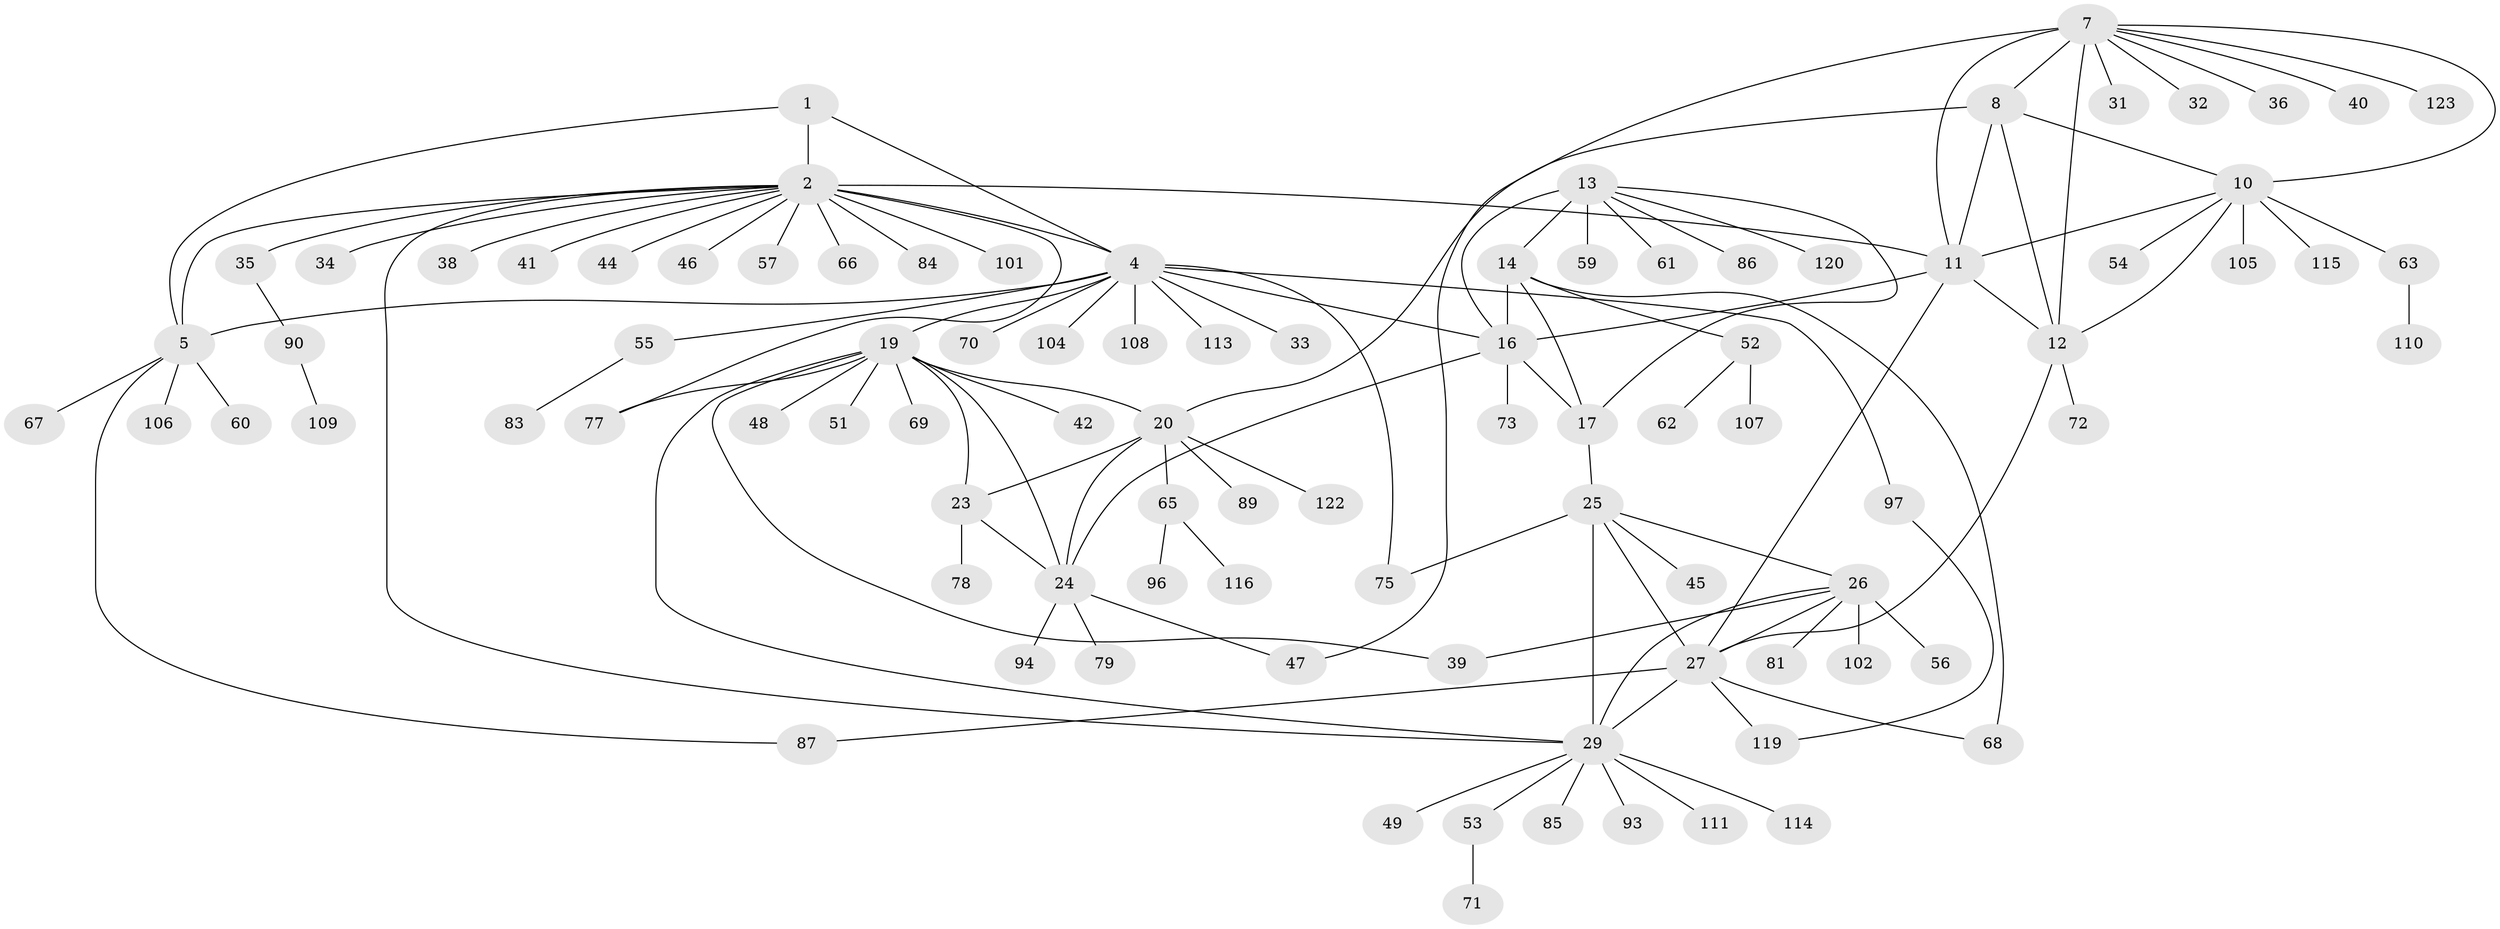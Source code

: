 // Generated by graph-tools (version 1.1) at 2025/52/02/27/25 19:52:16]
// undirected, 93 vertices, 124 edges
graph export_dot {
graph [start="1"]
  node [color=gray90,style=filled];
  1;
  2 [super="+3"];
  4 [super="+6"];
  5 [super="+50"];
  7 [super="+9"];
  8;
  10 [super="+37"];
  11 [super="+117"];
  12 [super="+92"];
  13 [super="+76"];
  14 [super="+15"];
  16 [super="+18"];
  17 [super="+80"];
  19 [super="+21"];
  20 [super="+22"];
  23 [super="+64"];
  24 [super="+95"];
  25 [super="+28"];
  26 [super="+43"];
  27 [super="+100"];
  29 [super="+30"];
  31;
  32;
  33;
  34;
  35;
  36;
  38;
  39;
  40;
  41;
  42;
  44;
  45;
  46;
  47;
  48;
  49;
  51 [super="+91"];
  52 [super="+88"];
  53 [super="+58"];
  54;
  55;
  56;
  57;
  59;
  60;
  61;
  62 [super="+74"];
  63 [super="+121"];
  65 [super="+118"];
  66;
  67 [super="+103"];
  68 [super="+82"];
  69;
  70;
  71;
  72;
  73;
  75;
  77;
  78 [super="+112"];
  79;
  81 [super="+99"];
  83 [super="+98"];
  84;
  85;
  86;
  87;
  89;
  90;
  93;
  94;
  96;
  97;
  101;
  102;
  104;
  105;
  106;
  107;
  108;
  109;
  110;
  111;
  113;
  114;
  115;
  116;
  119;
  120;
  122;
  123;
  1 -- 2 [weight=2];
  1 -- 4 [weight=2];
  1 -- 5;
  2 -- 4 [weight=4];
  2 -- 5 [weight=2];
  2 -- 11;
  2 -- 29;
  2 -- 34;
  2 -- 38;
  2 -- 41;
  2 -- 46;
  2 -- 66;
  2 -- 77;
  2 -- 84;
  2 -- 101;
  2 -- 35;
  2 -- 44;
  2 -- 57;
  4 -- 5 [weight=2];
  4 -- 16;
  4 -- 33;
  4 -- 75;
  4 -- 108;
  4 -- 113;
  4 -- 19;
  4 -- 97;
  4 -- 70;
  4 -- 104;
  4 -- 55;
  5 -- 60;
  5 -- 67;
  5 -- 106;
  5 -- 87;
  7 -- 8 [weight=2];
  7 -- 10 [weight=2];
  7 -- 11 [weight=2];
  7 -- 12 [weight=2];
  7 -- 32;
  7 -- 36;
  7 -- 40;
  7 -- 47;
  7 -- 123;
  7 -- 31;
  8 -- 10;
  8 -- 11;
  8 -- 12;
  8 -- 20;
  10 -- 11;
  10 -- 12;
  10 -- 63;
  10 -- 105;
  10 -- 115;
  10 -- 54;
  11 -- 12;
  11 -- 16;
  11 -- 27 [weight=2];
  12 -- 72;
  12 -- 27;
  13 -- 14 [weight=2];
  13 -- 16 [weight=2];
  13 -- 17;
  13 -- 59;
  13 -- 61;
  13 -- 86;
  13 -- 120;
  14 -- 16 [weight=4];
  14 -- 17 [weight=2];
  14 -- 52;
  14 -- 68;
  16 -- 17 [weight=2];
  16 -- 24;
  16 -- 73;
  17 -- 25;
  19 -- 20 [weight=4];
  19 -- 23 [weight=2];
  19 -- 24 [weight=2];
  19 -- 42;
  19 -- 51;
  19 -- 69;
  19 -- 39;
  19 -- 77;
  19 -- 48;
  19 -- 29;
  20 -- 23 [weight=2];
  20 -- 24 [weight=2];
  20 -- 65;
  20 -- 89;
  20 -- 122;
  23 -- 24;
  23 -- 78;
  24 -- 47;
  24 -- 79;
  24 -- 94;
  25 -- 26 [weight=2];
  25 -- 27 [weight=2];
  25 -- 29 [weight=4];
  25 -- 45;
  25 -- 75;
  26 -- 27;
  26 -- 29 [weight=2];
  26 -- 39;
  26 -- 56;
  26 -- 81;
  26 -- 102;
  27 -- 29 [weight=2];
  27 -- 68;
  27 -- 87;
  27 -- 119;
  29 -- 111;
  29 -- 49;
  29 -- 114;
  29 -- 93;
  29 -- 85;
  29 -- 53;
  35 -- 90;
  52 -- 62;
  52 -- 107;
  53 -- 71;
  55 -- 83;
  63 -- 110;
  65 -- 96;
  65 -- 116;
  90 -- 109;
  97 -- 119;
}
